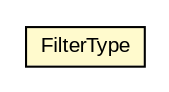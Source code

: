 #!/usr/local/bin/dot
#
# Class diagram 
# Generated by UMLGraph version R5_6-24-gf6e263 (http://www.umlgraph.org/)
#

digraph G {
	edge [fontname="arial",fontsize=10,labelfontname="arial",labelfontsize=10];
	node [fontname="arial",fontsize=10,shape=plaintext];
	nodesep=0.25;
	ranksep=0.5;
	// org.oasis_open.docs.wsn.b_2.FilterType
	c394881 [label=<<table title="org.oasis_open.docs.wsn.b_2.FilterType" border="0" cellborder="1" cellspacing="0" cellpadding="2" port="p" bgcolor="lemonChiffon" href="./FilterType.html">
		<tr><td><table border="0" cellspacing="0" cellpadding="1">
<tr><td align="center" balign="center"> FilterType </td></tr>
		</table></td></tr>
		</table>>, URL="./FilterType.html", fontname="arial", fontcolor="black", fontsize=10.0];
}

